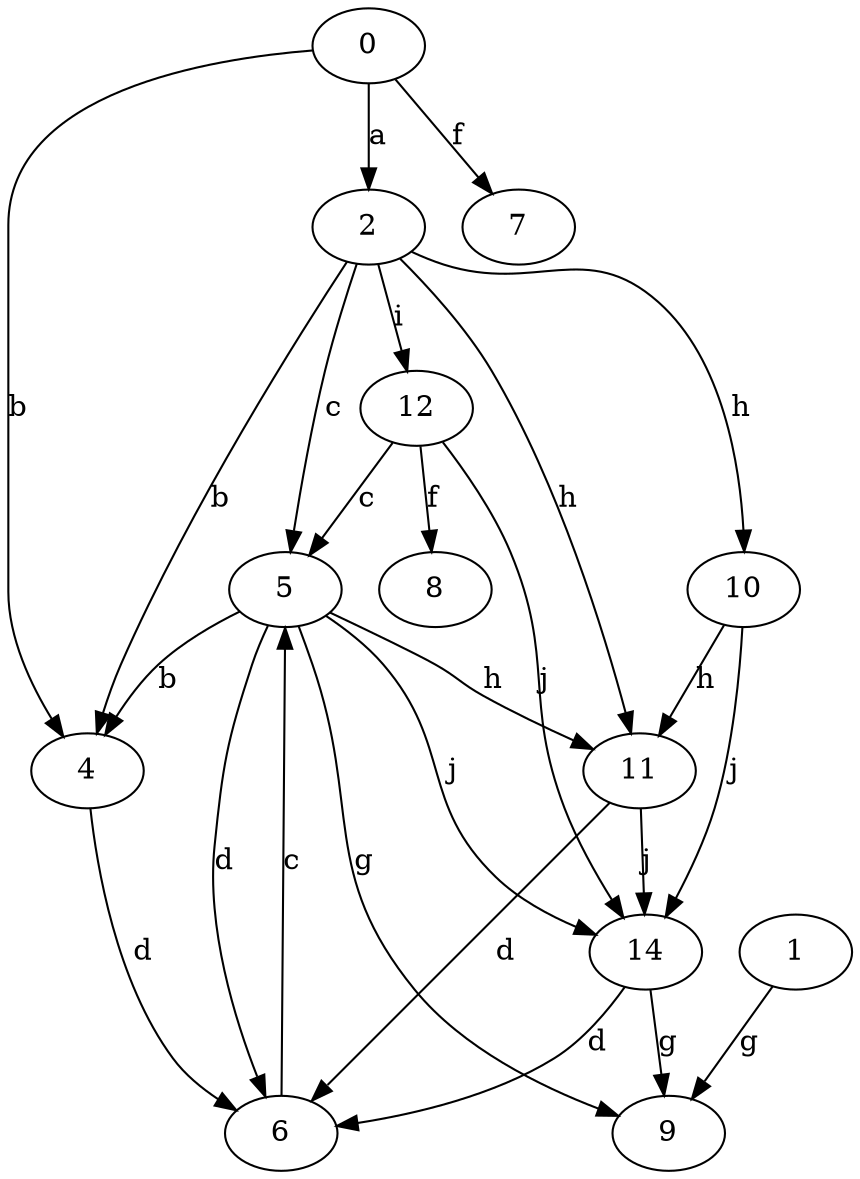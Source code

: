 strict digraph  {
1;
2;
4;
5;
6;
7;
8;
9;
10;
0;
11;
12;
14;
1 -> 9  [label=g];
2 -> 4  [label=b];
2 -> 5  [label=c];
2 -> 10  [label=h];
2 -> 11  [label=h];
2 -> 12  [label=i];
4 -> 6  [label=d];
5 -> 4  [label=b];
5 -> 6  [label=d];
5 -> 9  [label=g];
5 -> 11  [label=h];
5 -> 14  [label=j];
6 -> 5  [label=c];
10 -> 11  [label=h];
10 -> 14  [label=j];
0 -> 2  [label=a];
0 -> 4  [label=b];
0 -> 7  [label=f];
11 -> 6  [label=d];
11 -> 14  [label=j];
12 -> 5  [label=c];
12 -> 8  [label=f];
12 -> 14  [label=j];
14 -> 6  [label=d];
14 -> 9  [label=g];
}
